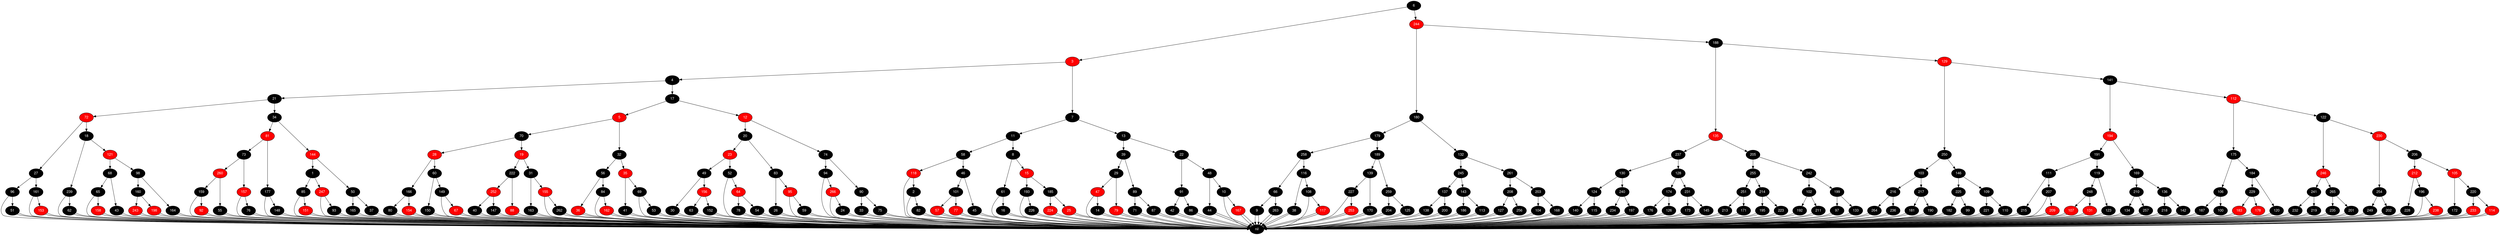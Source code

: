 digraph RB_Teste {
	node [fontname="Helvetica,Arial,sans-serif" style="filled"]
	edge [fontname="Helvetica,Arial,sans-serif" color="black"]

	{
		node [fillcolor=" black" fontcolor=" white"] nil 
		node [fillcolor=" black" fontcolor=" white"] 6 
		node [fillcolor=" red" fontcolor=" white"] 3 
		node [fillcolor=" black" fontcolor=" white"] 4 
		node [fillcolor=" black" fontcolor=" white"] 21 
		node [fillcolor=" red" fontcolor=" white"] 72 
		node [fillcolor=" black" fontcolor=" white"] 27 
		node [fillcolor=" black" fontcolor=" white"] 96 
		node [fillcolor=" black" fontcolor=" white"] 51 
		node [fillcolor=" black" fontcolor=" white"] 161 
		node [fillcolor=" red" fontcolor=" white"] 153 
		node [fillcolor=" black" fontcolor=" white"] 18 
		node [fillcolor=" black" fontcolor=" white"] 239 
		node [fillcolor=" black" fontcolor=" white"] 62 
		node [fillcolor=" red" fontcolor=" white"] 121 
		node [fillcolor=" black" fontcolor=" white"] 68 
		node [fillcolor=" black" fontcolor=" white"] 65 
		node [fillcolor=" red" fontcolor=" white"] 158 
		node [fillcolor=" black" fontcolor=" white"] 43 
		node [fillcolor=" black" fontcolor=" white"] 98 
		node [fillcolor=" black" fontcolor=" white"] 160 
		node [fillcolor=" red" fontcolor=" white"] 243 
		node [fillcolor=" red" fontcolor=" white"] 198 
		node [fillcolor=" black" fontcolor=" white"] 164 
		node [fillcolor=" black" fontcolor=" white"] 34 
		node [fillcolor=" red" fontcolor=" white"] 81 
		node [fillcolor=" black" fontcolor=" white"] 73 
		node [fillcolor=" red" fontcolor=" white"] 260 
		node [fillcolor=" black" fontcolor=" white"] 159 
		node [fillcolor=" red" fontcolor=" white"] 92 
		node [fillcolor=" black" fontcolor=" white"] 55 
		node [fillcolor=" red" fontcolor=" white"] 157 
		node [fillcolor=" black" fontcolor=" white"] 76 
		node [fillcolor=" black" fontcolor=" white"] 177 
		node [fillcolor=" black" fontcolor=" white"] 148 
		node [fillcolor=" red" fontcolor=" white"] 144 
		node [fillcolor=" black" fontcolor=" white"] 1 
		node [fillcolor=" black" fontcolor=" white"] 85 
		node [fillcolor=" red" fontcolor=" white"] 151 
		node [fillcolor=" red" fontcolor=" white"] 247 
		node [fillcolor=" black" fontcolor=" white"] 93 
		node [fillcolor=" black" fontcolor=" white"] 50 
		node [fillcolor=" black" fontcolor=" white"] 165 
		node [fillcolor=" black" fontcolor=" white"] 37 
		node [fillcolor=" black" fontcolor=" white"] 17 
		node [fillcolor=" red" fontcolor=" white"] 5 
		node [fillcolor=" black" fontcolor=" white"] 70 
		node [fillcolor=" red" fontcolor=" white"] 28 
		node [fillcolor=" black" fontcolor=" white"] 166 
		node [fillcolor=" black" fontcolor=" white"] 80 
		node [fillcolor=" red" fontcolor=" white"] 154 
		node [fillcolor=" black" fontcolor=" white"] 60 
		node [fillcolor=" black" fontcolor=" white"] 150 
		node [fillcolor=" black" fontcolor=" white"] 149 
		node [fillcolor=" red" fontcolor=" white"] 67 
		node [fillcolor=" red" fontcolor=" white"] 19 
		node [fillcolor=" black" fontcolor=" white"] 222 
		node [fillcolor=" red" fontcolor=" white"] 252 
		node [fillcolor=" black" fontcolor=" white"] 40 
		node [fillcolor=" black" fontcolor=" white"] 147 
		node [fillcolor=" red" fontcolor=" white"] 88 
		node [fillcolor=" black" fontcolor=" white"] 31 
		node [fillcolor=" black" fontcolor=" white"] 163 
		node [fillcolor=" red" fontcolor=" white"] 155 
		node [fillcolor=" black" fontcolor=" white"] 262 
		node [fillcolor=" black" fontcolor=" white"] 32 
		node [fillcolor=" black" fontcolor=" white"] 56 
		node [fillcolor=" red" fontcolor=" white"] 36 
		node [fillcolor=" black" fontcolor=" white"] 84 
		node [fillcolor=" red" fontcolor=" white"] 162 
		node [fillcolor=" red" fontcolor=" white"] 35 
		node [fillcolor=" black" fontcolor=" white"] 41 
		node [fillcolor=" black" fontcolor=" white"] 69 
		node [fillcolor=" black" fontcolor=" white"] 53 
		node [fillcolor=" red" fontcolor=" white"] 12 
		node [fillcolor=" black" fontcolor=" white"] 20 
		node [fillcolor=" red" fontcolor=" white"] 23 
		node [fillcolor=" black" fontcolor=" white"] 49 
		node [fillcolor=" black" fontcolor=" white"] 30 
		node [fillcolor=" red" fontcolor=" white"] 156 
		node [fillcolor=" black" fontcolor=" white"] 63 
		node [fillcolor=" black" fontcolor=" white"] 152 
		node [fillcolor=" black" fontcolor=" white"] 52 
		node [fillcolor=" red" fontcolor=" white"] 64 
		node [fillcolor=" black" fontcolor=" white"] 78 
		node [fillcolor=" black" fontcolor=" white"] 54 
		node [fillcolor=" black" fontcolor=" white"] 83 
		node [fillcolor=" black" fontcolor=" white"] 26 
		node [fillcolor=" red" fontcolor=" white"] 95 
		node [fillcolor=" black" fontcolor=" white"] 59 
		node [fillcolor=" black" fontcolor=" white"] 74 
		node [fillcolor=" black" fontcolor=" white"] 94 
		node [fillcolor=" red" fontcolor=" white"] 266 
		node [fillcolor=" black" fontcolor=" white"] 24 
		node [fillcolor=" black" fontcolor=" white"] 90 
		node [fillcolor=" black" fontcolor=" white"] 33 
		node [fillcolor=" black" fontcolor=" white"] 75 
		node [fillcolor=" black" fontcolor=" white"] 7 
		node [fillcolor=" black" fontcolor=" white"] 11 
		node [fillcolor=" black" fontcolor=" white"] 58 
		node [fillcolor=" red" fontcolor=" white"] 118 
		node [fillcolor=" black" fontcolor=" white"] 2 
		node [fillcolor=" black" fontcolor=" white"] 82 
		node [fillcolor=" black" fontcolor=" white"] 46 
		node [fillcolor=" black" fontcolor=" white"] 101 
		node [fillcolor=" red" fontcolor=" white"] 57 
		node [fillcolor=" red" fontcolor=" white"] 77 
		node [fillcolor=" black" fontcolor=" white"] 45 
		node [fillcolor=" black" fontcolor=" white"] 8 
		node [fillcolor=" black" fontcolor=" white"] 61 
		node [fillcolor=" black" fontcolor=" white"] 16 
		node [fillcolor=" red" fontcolor=" white"] 15 
		node [fillcolor=" black" fontcolor=" white"] 193 
		node [fillcolor=" black" fontcolor=" white"] 226 
		node [fillcolor=" black" fontcolor=" white"] 185 
		node [fillcolor=" red" fontcolor=" white"] 224 
		node [fillcolor=" red" fontcolor=" white"] 25 
		node [fillcolor=" black" fontcolor=" white"] 13 
		node [fillcolor=" black" fontcolor=" white"] 39 
		node [fillcolor=" black" fontcolor=" white"] 29 
		node [fillcolor=" red" fontcolor=" white"] 47 
		node [fillcolor=" black" fontcolor=" white"] 14 
		node [fillcolor=" red" fontcolor=" white"] 79 
		node [fillcolor=" black" fontcolor=" white"] 89 
		node [fillcolor=" black" fontcolor=" white"] 71 
		node [fillcolor=" black" fontcolor=" white"] 87 
		node [fillcolor=" black" fontcolor=" white"] 22 
		node [fillcolor=" black" fontcolor=" white"] 91 
		node [fillcolor=" black" fontcolor=" white"] 42 
		node [fillcolor=" black" fontcolor=" white"] 86 
		node [fillcolor=" black" fontcolor=" white"] 48 
		node [fillcolor=" black" fontcolor=" white"] 44 
		node [fillcolor=" black" fontcolor=" white"] 10 
		node [fillcolor=" red" fontcolor=" white"] 167 
		node [fillcolor=" red" fontcolor=" white"] 244 
		node [fillcolor=" black" fontcolor=" white"] 180 
		node [fillcolor=" black" fontcolor=" white"] 179 
		node [fillcolor=" black" fontcolor=" white"] 258 
		node [fillcolor=" black" fontcolor=" white"] 66 
		node [fillcolor=" black" fontcolor=" white"] 9 
		node [fillcolor=" black" fontcolor=" white"] 263 
		node [fillcolor=" black" fontcolor=" white"] 116 
		node [fillcolor=" black" fontcolor=" white"] 38 
		node [fillcolor=" black" fontcolor=" white"] 108 
		node [fillcolor=" red" fontcolor=" white"] 117 
		node [fillcolor=" black" fontcolor=" white"] 189 
		node [fillcolor=" black" fontcolor=" white"] 139 
		node [fillcolor=" black" fontcolor=" white"] 227 
		node [fillcolor=" red" fontcolor=" white"] 253 
		node [fillcolor=" black" fontcolor=" white"] 170 
		node [fillcolor=" black" fontcolor=" white"] 259 
		node [fillcolor=" black" fontcolor=" white"] 204 
		node [fillcolor=" black" fontcolor=" white"] 125 
		node [fillcolor=" black" fontcolor=" white"] 132 
		node [fillcolor=" black" fontcolor=" white"] 245 
		node [fillcolor=" black" fontcolor=" white"] 137 
		node [fillcolor=" black" fontcolor=" white"] 138 
		node [fillcolor=" black" fontcolor=" white"] 200 
		node [fillcolor=" black" fontcolor=" white"] 143 
		node [fillcolor=" black" fontcolor=" white"] 186 
		node [fillcolor=" black" fontcolor=" white"] 113 
		node [fillcolor=" black" fontcolor=" white"] 261 
		node [fillcolor=" black" fontcolor=" white"] 208 
		node [fillcolor=" black" fontcolor=" white"] 127 
		node [fillcolor=" black" fontcolor=" white"] 256 
		node [fillcolor=" black" fontcolor=" white"] 203 
		node [fillcolor=" black" fontcolor=" white"] 104 
		node [fillcolor=" black" fontcolor=" white"] 168 
		node [fillcolor=" black" fontcolor=" white"] 188 
		node [fillcolor=" red" fontcolor=" white"] 135 
		node [fillcolor=" black" fontcolor=" white"] 237 
		node [fillcolor=" black" fontcolor=" white"] 130 
		node [fillcolor=" black" fontcolor=" white"] 124 
		node [fillcolor=" black" fontcolor=" white"] 140 
		node [fillcolor=" black" fontcolor=" white"] 115 
		node [fillcolor=" black" fontcolor=" white"] 240 
		node [fillcolor=" black" fontcolor=" white"] 234 
		node [fillcolor=" black" fontcolor=" white"] 197 
		node [fillcolor=" black" fontcolor=" white"] 128 
		node [fillcolor=" black" fontcolor=" white"] 174 
		node [fillcolor=" black" fontcolor=" white"] 176 
		node [fillcolor=" black" fontcolor=" white"] 126 
		node [fillcolor=" black" fontcolor=" white"] 231 
		node [fillcolor=" black" fontcolor=" white"] 173 
		node [fillcolor=" black" fontcolor=" white"] 145 
		node [fillcolor=" black" fontcolor=" white"] 205 
		node [fillcolor=" black" fontcolor=" white"] 255 
		node [fillcolor=" black" fontcolor=" white"] 251 
		node [fillcolor=" black" fontcolor=" white"] 213 
		node [fillcolor=" black" fontcolor=" white"] 171 
		node [fillcolor=" black" fontcolor=" white"] 214 
		node [fillcolor=" black" fontcolor=" white"] 195 
		node [fillcolor=" black" fontcolor=" white"] 223 
		node [fillcolor=" black" fontcolor=" white"] 242 
		node [fillcolor=" black" fontcolor=" white"] 102 
		node [fillcolor=" black" fontcolor=" white"] 192 
		node [fillcolor=" black" fontcolor=" white"] 211 
		node [fillcolor=" black" fontcolor=" white"] 199 
		node [fillcolor=" black" fontcolor=" white"] 97 
		node [fillcolor=" black" fontcolor=" white"] 133 
		node [fillcolor=" red" fontcolor=" white"] 129 
		node [fillcolor=" black" fontcolor=" white"] 250 
		node [fillcolor=" black" fontcolor=" white"] 103 
		node [fillcolor=" black" fontcolor=" white"] 216 
		node [fillcolor=" black" fontcolor=" white"] 264 
		node [fillcolor=" black" fontcolor=" white"] 236 
		node [fillcolor=" black" fontcolor=" white"] 217 
		node [fillcolor=" black" fontcolor=" white"] 181 
		node [fillcolor=" black" fontcolor=" white"] 190 
		node [fillcolor=" black" fontcolor=" white"] 146 
		node [fillcolor=" black" fontcolor=" white"] 225 
		node [fillcolor=" black" fontcolor=" white"] 182 
		node [fillcolor=" black" fontcolor=" white"] 99 
		node [fillcolor=" black" fontcolor=" white"] 109 
		node [fillcolor=" black" fontcolor=" white"] 221 
		node [fillcolor=" black" fontcolor=" white"] 110 
		node [fillcolor=" black" fontcolor=" white"] 141 
		node [fillcolor=" red" fontcolor=" white"] 194 
		node [fillcolor=" black" fontcolor=" white"] 191 
		node [fillcolor=" black" fontcolor=" white"] 111 
		node [fillcolor=" black" fontcolor=" white"] 215 
		node [fillcolor=" black" fontcolor=" white"] 207 
		node [fillcolor=" red" fontcolor=" white"] 209 
		node [fillcolor=" black" fontcolor=" white"] 119 
		node [fillcolor=" black" fontcolor=" white"] 248 
		node [fillcolor=" red" fontcolor=" white"] 107 
		node [fillcolor=" red" fontcolor=" white"] 131 
		node [fillcolor=" black" fontcolor=" white"] 123 
		node [fillcolor=" black" fontcolor=" white"] 169 
		node [fillcolor=" black" fontcolor=" white"] 210 
		node [fillcolor=" black" fontcolor=" white"] 134 
		node [fillcolor=" black" fontcolor=" white"] 257 
		node [fillcolor=" black" fontcolor=" white"] 136 
		node [fillcolor=" black" fontcolor=" white"] 218 
		node [fillcolor=" black" fontcolor=" white"] 142 
		node [fillcolor=" red" fontcolor=" white"] 112 
		node [fillcolor=" black" fontcolor=" white"] 175 
		node [fillcolor=" black" fontcolor=" white"] 106 
		node [fillcolor=" black" fontcolor=" white"] 187 
		node [fillcolor=" black" fontcolor=" white"] 100 
		node [fillcolor=" black" fontcolor=" white"] 184 
		node [fillcolor=" black" fontcolor=" white"] 229 
		node [fillcolor=" red" fontcolor=" white"] 183 
		node [fillcolor=" red" fontcolor=" white"] 178 
		node [fillcolor=" black" fontcolor=" white"] 120 
		node [fillcolor=" black" fontcolor=" white"] 122 
		node [fillcolor=" red" fontcolor=" white"] 246 
		node [fillcolor=" black" fontcolor=" white"] 241 
		node [fillcolor=" black" fontcolor=" white"] 232 
		node [fillcolor=" black" fontcolor=" white"] 219 
		node [fillcolor=" black" fontcolor=" white"] 265 
		node [fillcolor=" black" fontcolor=" white"] 235 
		node [fillcolor=" black" fontcolor=" white"] 201 
		node [fillcolor=" red" fontcolor=" white"] 230 
		node [fillcolor=" black" fontcolor=" white"] 254 
		node [fillcolor=" black" fontcolor=" white"] 249 
		node [fillcolor=" black" fontcolor=" white"] 202 
		node [fillcolor=" black" fontcolor=" white"] 206 
		node [fillcolor=" red" fontcolor=" white"] 212 
		node [fillcolor=" black" fontcolor=" white"] 228 
		node [fillcolor=" black" fontcolor=" white"] 196 
		node [fillcolor=" red" fontcolor=" white"] 238 
		node [fillcolor=" red" fontcolor=" white"] 105 
		node [fillcolor=" black" fontcolor=" white"] 172 
		node [fillcolor=" black" fontcolor=" white"] 220 
		node [fillcolor=" red" fontcolor=" white"] 233 
		node [fillcolor=" red" fontcolor=" white"] 114 
	}

	6 -> 3 
	6 -> 244 
	3 -> 4 
	3 -> 7 
	4 -> 21 
	4 -> 17 
	21 -> 72 
	21 -> 34 
	72 -> 27 
	72 -> 18 
	27 -> 96 
	27 -> 161 
	96 -> 51 
	96 -> nil 
	51 -> nil 
	51 -> nil 
	161 -> 153 
	161 -> nil 
	153 -> nil 
	153 -> nil 
	18 -> 239 
	18 -> 121 
	239 -> 62 
	239 -> nil 
	62 -> nil 
	62 -> nil 
	121 -> 68 
	121 -> 98 
	68 -> 65 
	68 -> 43 
	65 -> 158 
	65 -> nil 
	158 -> nil 
	158 -> nil 
	43 -> nil 
	43 -> nil 
	98 -> 160 
	98 -> 164 
	160 -> 243 
	160 -> 198 
	243 -> nil 
	243 -> nil 
	198 -> nil 
	198 -> nil 
	164 -> nil 
	164 -> nil 
	34 -> 81 
	34 -> 144 
	81 -> 73 
	81 -> 177 
	73 -> 260 
	73 -> 157 
	260 -> 159 
	260 -> 55 
	159 -> 92 
	159 -> nil 
	92 -> nil 
	92 -> nil 
	55 -> nil 
	55 -> nil 
	157 -> 76 
	157 -> nil 
	76 -> nil 
	76 -> nil 
	177 -> 148 
	177 -> nil 
	148 -> nil 
	148 -> nil 
	144 -> 1 
	144 -> 50 
	1 -> 85 
	1 -> 247 
	85 -> 151 
	85 -> nil 
	151 -> nil 
	151 -> nil 
	247 -> 93 
	247 -> nil 
	93 -> nil 
	93 -> nil 
	50 -> 165 
	50 -> 37 
	165 -> nil 
	165 -> nil 
	37 -> nil 
	37 -> nil 
	17 -> 5 
	17 -> 12 
	5 -> 70 
	5 -> 32 
	70 -> 28 
	70 -> 19 
	28 -> 166 
	28 -> 60 
	166 -> 80 
	166 -> 154 
	80 -> nil 
	80 -> nil 
	154 -> nil 
	154 -> nil 
	60 -> 150 
	60 -> 149 
	150 -> nil 
	150 -> nil 
	149 -> 67 
	149 -> nil 
	67 -> nil 
	67 -> nil 
	19 -> 222 
	19 -> 31 
	222 -> 252 
	222 -> 88 
	252 -> 40 
	252 -> 147 
	40 -> nil 
	40 -> nil 
	147 -> nil 
	147 -> nil 
	88 -> nil 
	88 -> nil 
	31 -> 163 
	31 -> 155 
	163 -> nil 
	163 -> nil 
	155 -> 262 
	155 -> nil 
	262 -> nil 
	262 -> nil 
	32 -> 56 
	32 -> 35 
	56 -> 36 
	56 -> 84 
	36 -> nil 
	36 -> nil 
	84 -> 162 
	84 -> nil 
	162 -> nil 
	162 -> nil 
	35 -> 41 
	35 -> 69 
	41 -> nil 
	41 -> nil 
	69 -> 53 
	69 -> nil 
	53 -> nil 
	53 -> nil 
	12 -> 20 
	12 -> 74 
	20 -> 23 
	20 -> 83 
	23 -> 49 
	23 -> 52 
	49 -> 30 
	49 -> 156 
	30 -> nil 
	30 -> nil 
	156 -> 63 
	156 -> 152 
	63 -> nil 
	63 -> nil 
	152 -> nil 
	152 -> nil 
	52 -> 64 
	52 -> nil 
	64 -> 78 
	64 -> 54 
	78 -> nil 
	78 -> nil 
	54 -> nil 
	54 -> nil 
	83 -> 26 
	83 -> 95 
	26 -> nil 
	26 -> nil 
	95 -> 59 
	95 -> nil 
	59 -> nil 
	59 -> nil 
	74 -> 94 
	74 -> 90 
	94 -> 266 
	94 -> nil 
	266 -> 24 
	266 -> nil 
	24 -> nil 
	24 -> nil 
	90 -> 33 
	90 -> 75 
	33 -> nil 
	33 -> nil 
	75 -> nil 
	75 -> nil 
	7 -> 11 
	7 -> 13 
	11 -> 58 
	11 -> 8 
	58 -> 118 
	58 -> 46 
	118 -> 2 
	118 -> nil 
	2 -> 82 
	2 -> nil 
	82 -> nil 
	82 -> nil 
	46 -> 101 
	46 -> 45 
	101 -> 57 
	101 -> 77 
	57 -> nil 
	57 -> nil 
	77 -> nil 
	77 -> nil 
	45 -> nil 
	45 -> nil 
	8 -> 61 
	8 -> 15 
	61 -> 16 
	61 -> nil 
	16 -> nil 
	16 -> nil 
	15 -> 193 
	15 -> 185 
	193 -> 226 
	193 -> nil 
	226 -> nil 
	226 -> nil 
	185 -> 224 
	185 -> 25 
	224 -> nil 
	224 -> nil 
	25 -> nil 
	25 -> nil 
	13 -> 39 
	13 -> 22 
	39 -> 29 
	39 -> 89 
	29 -> 47 
	29 -> 79 
	47 -> 14 
	47 -> nil 
	14 -> nil 
	14 -> nil 
	79 -> nil 
	79 -> nil 
	89 -> 71 
	89 -> 87 
	71 -> nil 
	71 -> nil 
	87 -> nil 
	87 -> nil 
	22 -> 91 
	22 -> 48 
	91 -> 42 
	91 -> 86 
	42 -> nil 
	42 -> nil 
	86 -> nil 
	86 -> nil 
	48 -> 44 
	48 -> 10 
	44 -> nil 
	44 -> nil 
	10 -> 167 
	10 -> nil 
	167 -> nil 
	167 -> nil 
	244 -> 180 
	244 -> 188 
	180 -> 179 
	180 -> 132 
	179 -> 258 
	179 -> 189 
	258 -> 66 
	258 -> 116 
	66 -> 9 
	66 -> 263 
	9 -> nil 
	9 -> nil 
	263 -> nil 
	263 -> nil 
	116 -> 38 
	116 -> 108 
	38 -> nil 
	38 -> nil 
	108 -> 117 
	108 -> nil 
	117 -> nil 
	117 -> nil 
	189 -> 139 
	189 -> 259 
	139 -> 227 
	139 -> 170 
	227 -> 253 
	227 -> nil 
	253 -> nil 
	253 -> nil 
	170 -> nil 
	170 -> nil 
	259 -> 204 
	259 -> 125 
	204 -> nil 
	204 -> nil 
	125 -> nil 
	125 -> nil 
	132 -> 245 
	132 -> 261 
	245 -> 137 
	245 -> 143 
	137 -> 138 
	137 -> 200 
	138 -> nil 
	138 -> nil 
	200 -> nil 
	200 -> nil 
	143 -> 186 
	143 -> 113 
	186 -> nil 
	186 -> nil 
	113 -> nil 
	113 -> nil 
	261 -> 208 
	261 -> 203 
	208 -> 127 
	208 -> 256 
	127 -> nil 
	127 -> nil 
	256 -> nil 
	256 -> nil 
	203 -> 104 
	203 -> 168 
	104 -> nil 
	104 -> nil 
	168 -> nil 
	168 -> nil 
	188 -> 135 
	188 -> 129 
	135 -> 237 
	135 -> 205 
	237 -> 130 
	237 -> 128 
	130 -> 124 
	130 -> 240 
	124 -> 140 
	124 -> 115 
	140 -> nil 
	140 -> nil 
	115 -> nil 
	115 -> nil 
	240 -> 234 
	240 -> 197 
	234 -> nil 
	234 -> nil 
	197 -> nil 
	197 -> nil 
	128 -> 174 
	128 -> 231 
	174 -> 176 
	174 -> 126 
	176 -> nil 
	176 -> nil 
	126 -> nil 
	126 -> nil 
	231 -> 173 
	231 -> 145 
	173 -> nil 
	173 -> nil 
	145 -> nil 
	145 -> nil 
	205 -> 255 
	205 -> 242 
	255 -> 251 
	255 -> 214 
	251 -> 213 
	251 -> 171 
	213 -> nil 
	213 -> nil 
	171 -> nil 
	171 -> nil 
	214 -> 195 
	214 -> 223 
	195 -> nil 
	195 -> nil 
	223 -> nil 
	223 -> nil 
	242 -> 102 
	242 -> 199 
	102 -> 192 
	102 -> 211 
	192 -> nil 
	192 -> nil 
	211 -> nil 
	211 -> nil 
	199 -> 97 
	199 -> 133 
	97 -> nil 
	97 -> nil 
	133 -> nil 
	133 -> nil 
	129 -> 250 
	129 -> 141 
	250 -> 103 
	250 -> 146 
	103 -> 216 
	103 -> 217 
	216 -> 264 
	216 -> 236 
	264 -> nil 
	264 -> nil 
	236 -> nil 
	236 -> nil 
	217 -> 181 
	217 -> 190 
	181 -> nil 
	181 -> nil 
	190 -> nil 
	190 -> nil 
	146 -> 225 
	146 -> 109 
	225 -> 182 
	225 -> 99 
	182 -> nil 
	182 -> nil 
	99 -> nil 
	99 -> nil 
	109 -> 221 
	109 -> 110 
	221 -> nil 
	221 -> nil 
	110 -> nil 
	110 -> nil 
	141 -> 194 
	141 -> 112 
	194 -> 191 
	194 -> 169 
	191 -> 111 
	191 -> 119 
	111 -> 215 
	111 -> 207 
	215 -> nil 
	215 -> nil 
	207 -> 209 
	207 -> nil 
	209 -> nil 
	209 -> nil 
	119 -> 248 
	119 -> 123 
	248 -> 107 
	248 -> 131 
	107 -> nil 
	107 -> nil 
	131 -> nil 
	131 -> nil 
	123 -> nil 
	123 -> nil 
	169 -> 210 
	169 -> 136 
	210 -> 134 
	210 -> 257 
	134 -> nil 
	134 -> nil 
	257 -> nil 
	257 -> nil 
	136 -> 218 
	136 -> 142 
	218 -> nil 
	218 -> nil 
	142 -> nil 
	142 -> nil 
	112 -> 175 
	112 -> 122 
	175 -> 106 
	175 -> 184 
	106 -> 187 
	106 -> 100 
	187 -> nil 
	187 -> nil 
	100 -> nil 
	100 -> nil 
	184 -> 229 
	184 -> 120 
	229 -> 183 
	229 -> 178 
	183 -> nil 
	183 -> nil 
	178 -> nil 
	178 -> nil 
	120 -> nil 
	120 -> nil 
	122 -> 246 
	122 -> 230 
	246 -> 241 
	246 -> 265 
	241 -> 232 
	241 -> 219 
	232 -> nil 
	232 -> nil 
	219 -> nil 
	219 -> nil 
	265 -> 235 
	265 -> 201 
	235 -> nil 
	235 -> nil 
	201 -> nil 
	201 -> nil 
	230 -> 254 
	230 -> 206 
	254 -> 249 
	254 -> 202 
	249 -> nil 
	249 -> nil 
	202 -> nil 
	202 -> nil 
	206 -> 212 
	206 -> 105 
	212 -> 228 
	212 -> 196 
	228 -> nil 
	228 -> nil 
	196 -> 238 
	196 -> nil 
	238 -> nil 
	238 -> nil 
	105 -> 172 
	105 -> 220 
	172 -> nil 
	172 -> nil 
	220 -> 233 
	220 -> 114 
	233 -> nil 
	233 -> nil 
	114 -> nil 
	114 -> nil 
}
